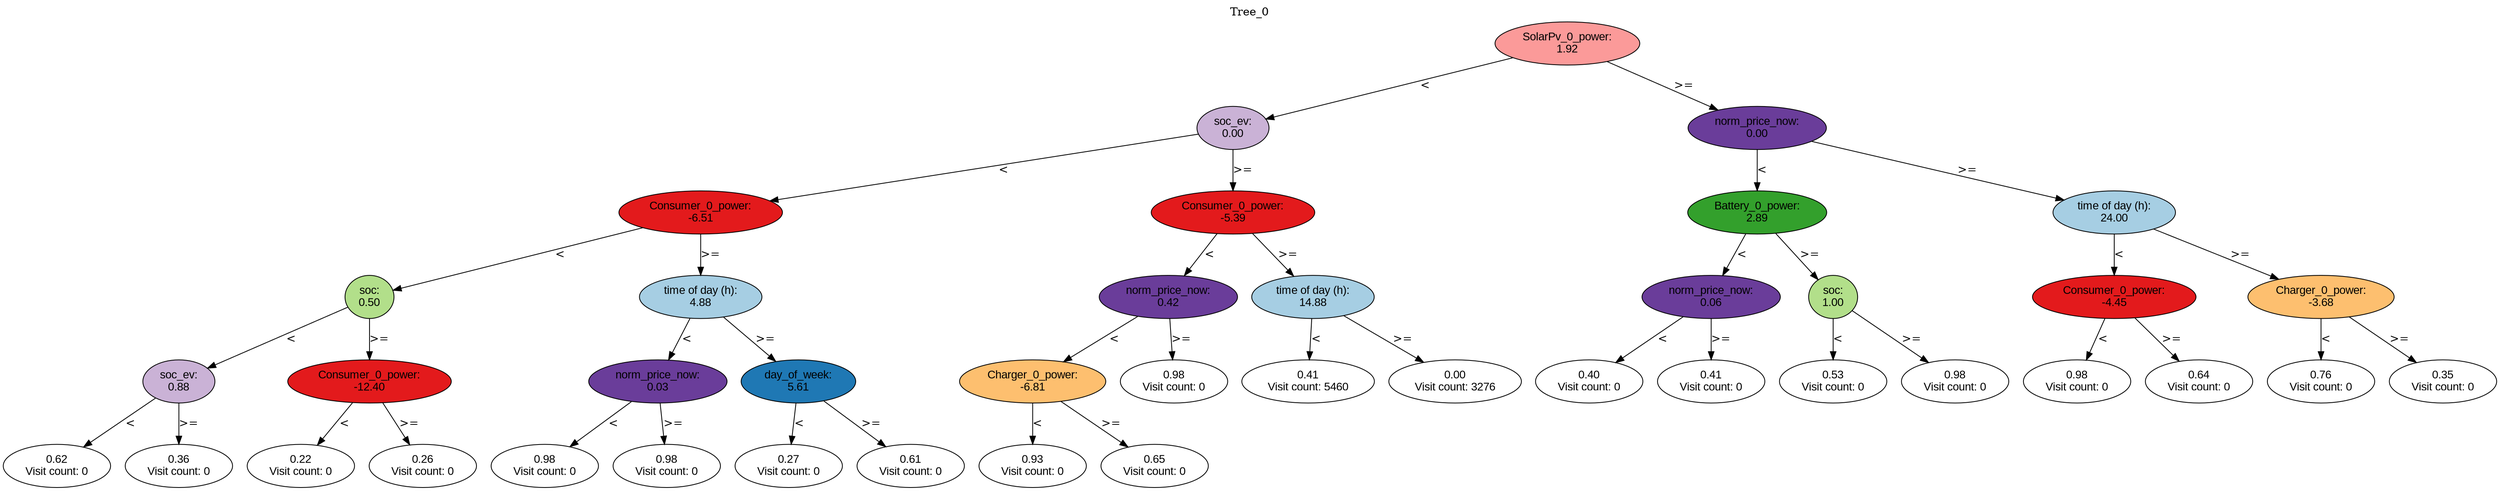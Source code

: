 digraph BST {
    node [fontname="Arial" style=filled colorscheme=paired12];
    0 [ label = "SolarPv_0_power:
1.92" fillcolor=5];
    1 [ label = "soc_ev:
0.00" fillcolor=9];
    2 [ label = "Consumer_0_power:
-6.51" fillcolor=6];
    3 [ label = "soc:
0.50" fillcolor=3];
    4 [ label = "soc_ev:
0.88" fillcolor=9];
    5 [ label = "0.62
Visit count: 0" fillcolor=white];
    6 [ label = "0.36
Visit count: 0" fillcolor=white];
    7 [ label = "Consumer_0_power:
-12.40" fillcolor=6];
    8 [ label = "0.22
Visit count: 0" fillcolor=white];
    9 [ label = "0.26
Visit count: 0" fillcolor=white];
    10 [ label = "time of day (h):
4.88" fillcolor=1];
    11 [ label = "norm_price_now:
0.03" fillcolor=10];
    12 [ label = "0.98
Visit count: 0" fillcolor=white];
    13 [ label = "0.98
Visit count: 0" fillcolor=white];
    14 [ label = "day_of_week:
5.61" fillcolor=2];
    15 [ label = "0.27
Visit count: 0" fillcolor=white];
    16 [ label = "0.61
Visit count: 0" fillcolor=white];
    17 [ label = "Consumer_0_power:
-5.39" fillcolor=6];
    18 [ label = "norm_price_now:
0.42" fillcolor=10];
    19 [ label = "Charger_0_power:
-6.81" fillcolor=7];
    20 [ label = "0.93
Visit count: 0" fillcolor=white];
    21 [ label = "0.65
Visit count: 0" fillcolor=white];
    22 [ label = "0.98
Visit count: 0" fillcolor=white];
    23 [ label = "time of day (h):
14.88" fillcolor=1];
    24 [ label = "0.41
Visit count: 5460" fillcolor=white];
    25 [ label = "0.00
Visit count: 3276" fillcolor=white];
    26 [ label = "norm_price_now:
0.00" fillcolor=10];
    27 [ label = "Battery_0_power:
2.89" fillcolor=4];
    28 [ label = "norm_price_now:
0.06" fillcolor=10];
    29 [ label = "0.40
Visit count: 0" fillcolor=white];
    30 [ label = "0.41
Visit count: 0" fillcolor=white];
    31 [ label = "soc:
1.00" fillcolor=3];
    32 [ label = "0.53
Visit count: 0" fillcolor=white];
    33 [ label = "0.98
Visit count: 0" fillcolor=white];
    34 [ label = "time of day (h):
24.00" fillcolor=1];
    35 [ label = "Consumer_0_power:
-4.45" fillcolor=6];
    36 [ label = "0.98
Visit count: 0" fillcolor=white];
    37 [ label = "0.64
Visit count: 0" fillcolor=white];
    38 [ label = "Charger_0_power:
-3.68" fillcolor=7];
    39 [ label = "0.76
Visit count: 0" fillcolor=white];
    40 [ label = "0.35
Visit count: 0" fillcolor=white];

    0  -> 1[ label = "<"];
    0  -> 26[ label = ">="];
    1  -> 2[ label = "<"];
    1  -> 17[ label = ">="];
    2  -> 3[ label = "<"];
    2  -> 10[ label = ">="];
    3  -> 4[ label = "<"];
    3  -> 7[ label = ">="];
    4  -> 5[ label = "<"];
    4  -> 6[ label = ">="];
    7  -> 8[ label = "<"];
    7  -> 9[ label = ">="];
    10  -> 11[ label = "<"];
    10  -> 14[ label = ">="];
    11  -> 12[ label = "<"];
    11  -> 13[ label = ">="];
    14  -> 15[ label = "<"];
    14  -> 16[ label = ">="];
    17  -> 18[ label = "<"];
    17  -> 23[ label = ">="];
    18  -> 19[ label = "<"];
    18  -> 22[ label = ">="];
    19  -> 20[ label = "<"];
    19  -> 21[ label = ">="];
    23  -> 24[ label = "<"];
    23  -> 25[ label = ">="];
    26  -> 27[ label = "<"];
    26  -> 34[ label = ">="];
    27  -> 28[ label = "<"];
    27  -> 31[ label = ">="];
    28  -> 29[ label = "<"];
    28  -> 30[ label = ">="];
    31  -> 32[ label = "<"];
    31  -> 33[ label = ">="];
    34  -> 35[ label = "<"];
    34  -> 38[ label = ">="];
    35  -> 36[ label = "<"];
    35  -> 37[ label = ">="];
    38  -> 39[ label = "<"];
    38  -> 40[ label = ">="];

    labelloc="t";
    label="Tree_0";
}